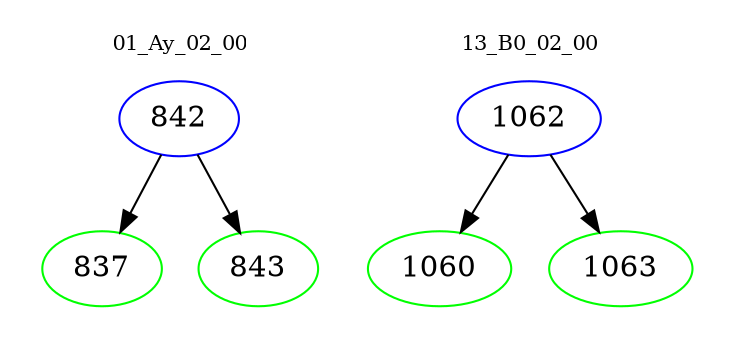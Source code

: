 digraph{
subgraph cluster_0 {
color = white
label = "01_Ay_02_00";
fontsize=10;
T0_842 [label="842", color="blue"]
T0_842 -> T0_837 [color="black"]
T0_837 [label="837", color="green"]
T0_842 -> T0_843 [color="black"]
T0_843 [label="843", color="green"]
}
subgraph cluster_1 {
color = white
label = "13_B0_02_00";
fontsize=10;
T1_1062 [label="1062", color="blue"]
T1_1062 -> T1_1060 [color="black"]
T1_1060 [label="1060", color="green"]
T1_1062 -> T1_1063 [color="black"]
T1_1063 [label="1063", color="green"]
}
}
